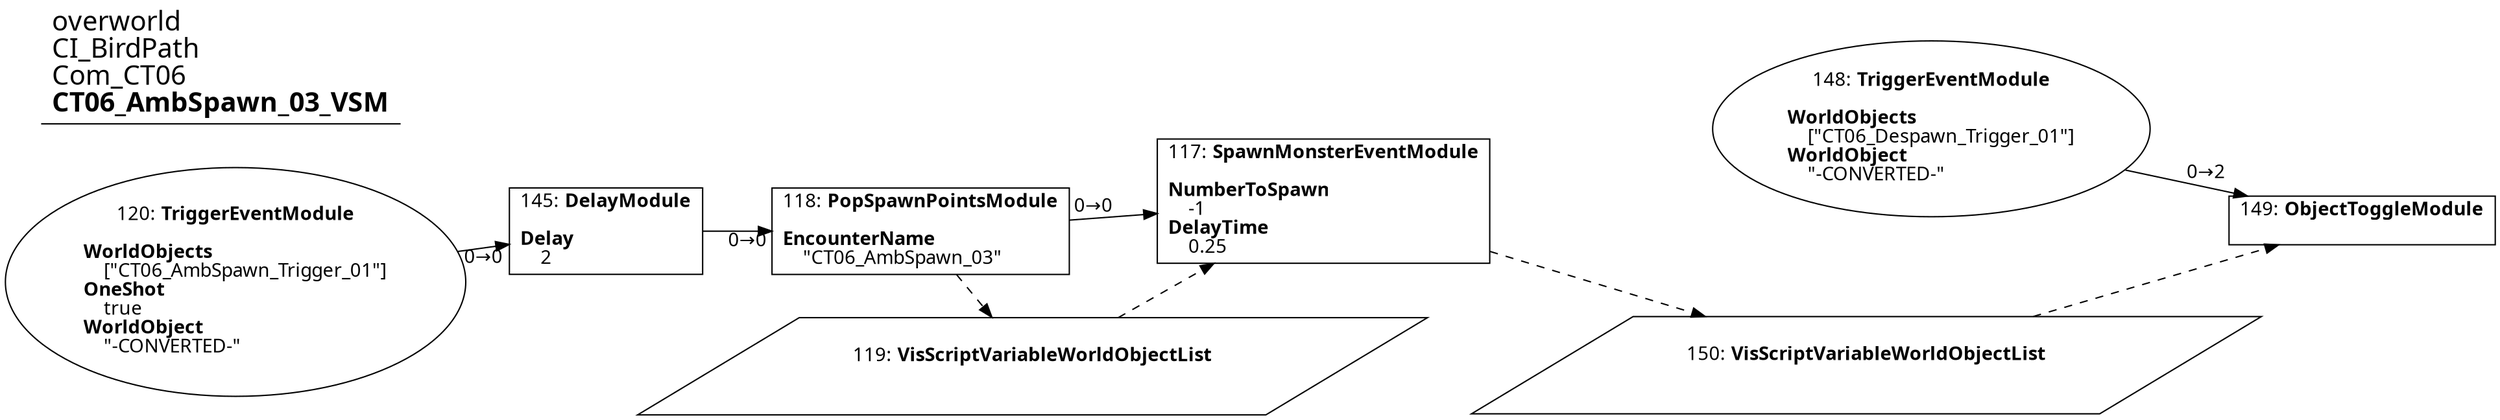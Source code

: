 digraph {
    layout = fdp;
    overlap = prism;
    sep = "+16";
    splines = spline;

    node [ shape = box ];

    graph [ fontname = "Segoe UI" ];
    node [ fontname = "Segoe UI" ];
    edge [ fontname = "Segoe UI" ];

    117 [ label = <117: <b>SpawnMonsterEventModule</b><br/><br/><b>NumberToSpawn</b><br align="left"/>    -1<br align="left"/><b>DelayTime</b><br align="left"/>    0.25<br align="left"/>> ];
    117 [ pos = "0.47900003,-2.5660002!" ];
    119 -> 117 [ style = dashed ];
    117 -> 150 [ style = dashed ];

    118 [ label = <118: <b>PopSpawnPointsModule</b><br/><br/><b>EncounterName</b><br align="left"/>    &quot;CT06_AmbSpawn_03&quot;<br align="left"/>> ];
    118 [ pos = "0.022000002,-2.5660002!" ];
    118 -> 117 [ label = "0→0" ];
    118 -> 119 [ style = dashed ];

    119 [ label = <119: <b>VisScriptVariableWorldObjectList</b><br/><br/>> ];
    119 [ shape = parallelogram ]
    119 [ pos = "0.27600002,-2.686!" ];

    120 [ label = <120: <b>TriggerEventModule</b><br/><br/><b>WorldObjects</b><br align="left"/>    [&quot;CT06_AmbSpawn_Trigger_01&quot;]<br align="left"/><b>OneShot</b><br align="left"/>    true<br align="left"/><b>WorldObject</b><br align="left"/>    &quot;-CONVERTED-&quot;<br align="left"/>> ];
    120 [ shape = oval ]
    120 [ pos = "-0.46600002,-2.5660002!" ];
    120 -> 145 [ label = "0→0" ];

    145 [ label = <145: <b>DelayModule</b><br/><br/><b>Delay</b><br align="left"/>    2<br align="left"/>> ];
    145 [ pos = "-0.17500001,-2.5660002!" ];
    145 -> 118 [ label = "0→0" ];

    148 [ label = <148: <b>TriggerEventModule</b><br/><br/><b>WorldObjects</b><br align="left"/>    [&quot;CT06_Despawn_Trigger_01&quot;]<br align="left"/><b>WorldObject</b><br align="left"/>    &quot;-CONVERTED-&quot;<br align="left"/>> ];
    148 [ shape = oval ]
    148 [ pos = "0.799,-2.492!" ];
    148 -> 149 [ label = "0→2" ];

    149 [ label = <149: <b>ObjectToggleModule</b><br/><br/>> ];
    149 [ pos = "1.0630001,-2.562!" ];
    150 -> 149 [ style = dashed ];

    150 [ label = <150: <b>VisScriptVariableWorldObjectList</b><br/><br/>> ];
    150 [ shape = parallelogram ]
    150 [ pos = "0.80600005,-2.742!" ];

    title [ pos = "-0.467,-2.4910002!" ];
    title [ shape = underline ];
    title [ label = <<font point-size="20">overworld<br align="left"/>CI_BirdPath<br align="left"/>Com_CT06<br align="left"/><b>CT06_AmbSpawn_03_VSM</b><br align="left"/></font>> ];
}
